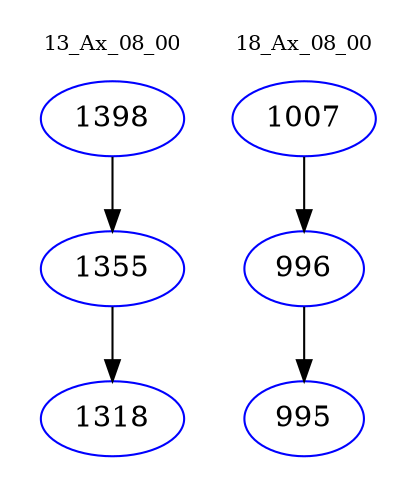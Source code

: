 digraph{
subgraph cluster_0 {
color = white
label = "13_Ax_08_00";
fontsize=10;
T0_1398 [label="1398", color="blue"]
T0_1398 -> T0_1355 [color="black"]
T0_1355 [label="1355", color="blue"]
T0_1355 -> T0_1318 [color="black"]
T0_1318 [label="1318", color="blue"]
}
subgraph cluster_1 {
color = white
label = "18_Ax_08_00";
fontsize=10;
T1_1007 [label="1007", color="blue"]
T1_1007 -> T1_996 [color="black"]
T1_996 [label="996", color="blue"]
T1_996 -> T1_995 [color="black"]
T1_995 [label="995", color="blue"]
}
}
